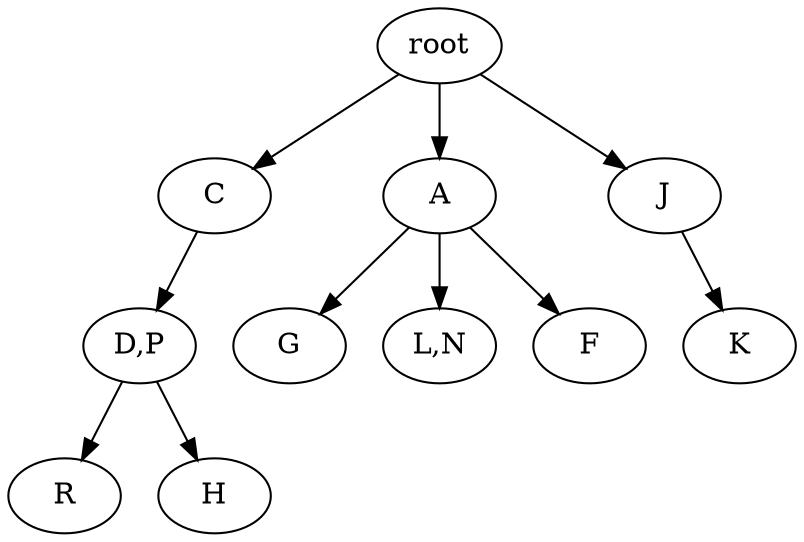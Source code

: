 strict digraph G {
	graph [name=G];
	0	 [label=root];
	1	 [label=C];
	0 -> 1;
	3	 [label=A];
	0 -> 3;
	5	 [label=J];
	0 -> 5;
	4	 [label="D,P"];
	1 -> 4;
	6	 [label=G];
	3 -> 6;
	7	 [label="L,N"];
	3 -> 7;
	8	 [label=F];
	3 -> 8;
	9	 [label=R];
	4 -> 9;
	10	 [label=H];
	4 -> 10;
	11	 [label=K];
	5 -> 11;
}
